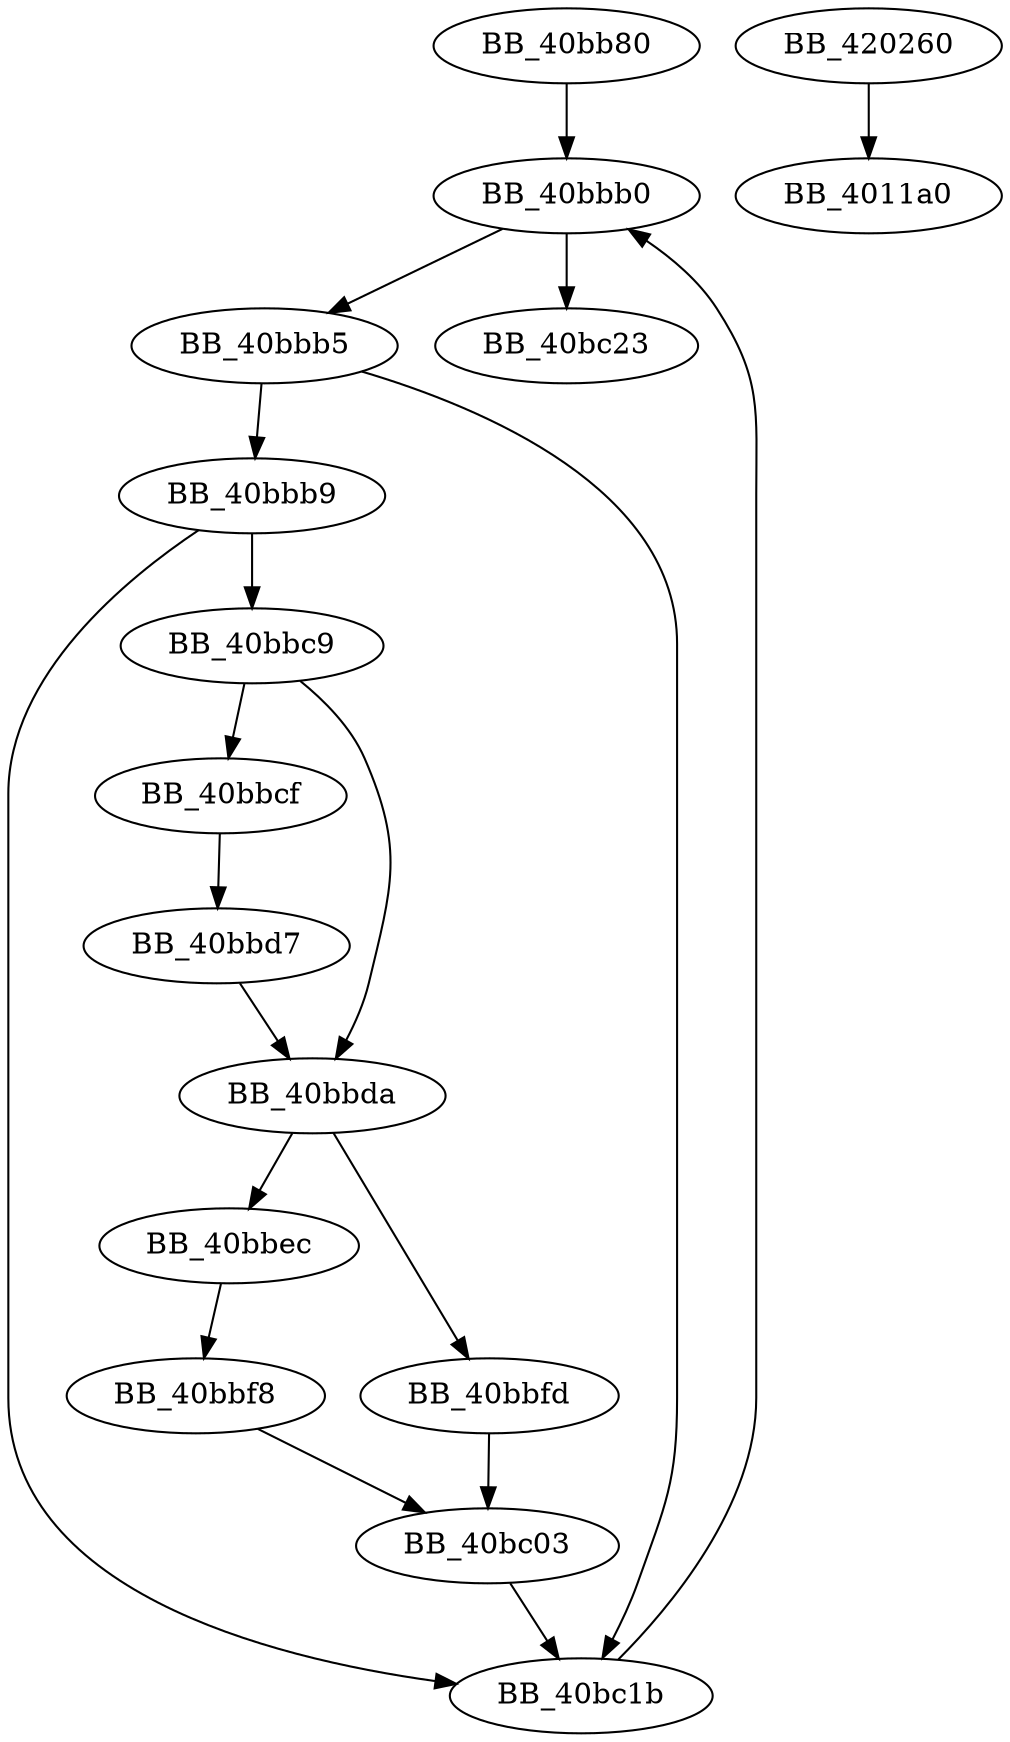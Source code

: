 DiGraph sub_40BB80{
BB_40bb80->BB_40bbb0
BB_40bbb0->BB_40bbb5
BB_40bbb0->BB_40bc23
BB_40bbb5->BB_40bbb9
BB_40bbb5->BB_40bc1b
BB_40bbb9->BB_40bbc9
BB_40bbb9->BB_40bc1b
BB_40bbc9->BB_40bbcf
BB_40bbc9->BB_40bbda
BB_40bbcf->BB_40bbd7
BB_40bbd7->BB_40bbda
BB_40bbda->BB_40bbec
BB_40bbda->BB_40bbfd
BB_40bbec->BB_40bbf8
BB_40bbf8->BB_40bc03
BB_40bbfd->BB_40bc03
BB_40bc03->BB_40bc1b
BB_40bc1b->BB_40bbb0
BB_420260->BB_4011a0
}
